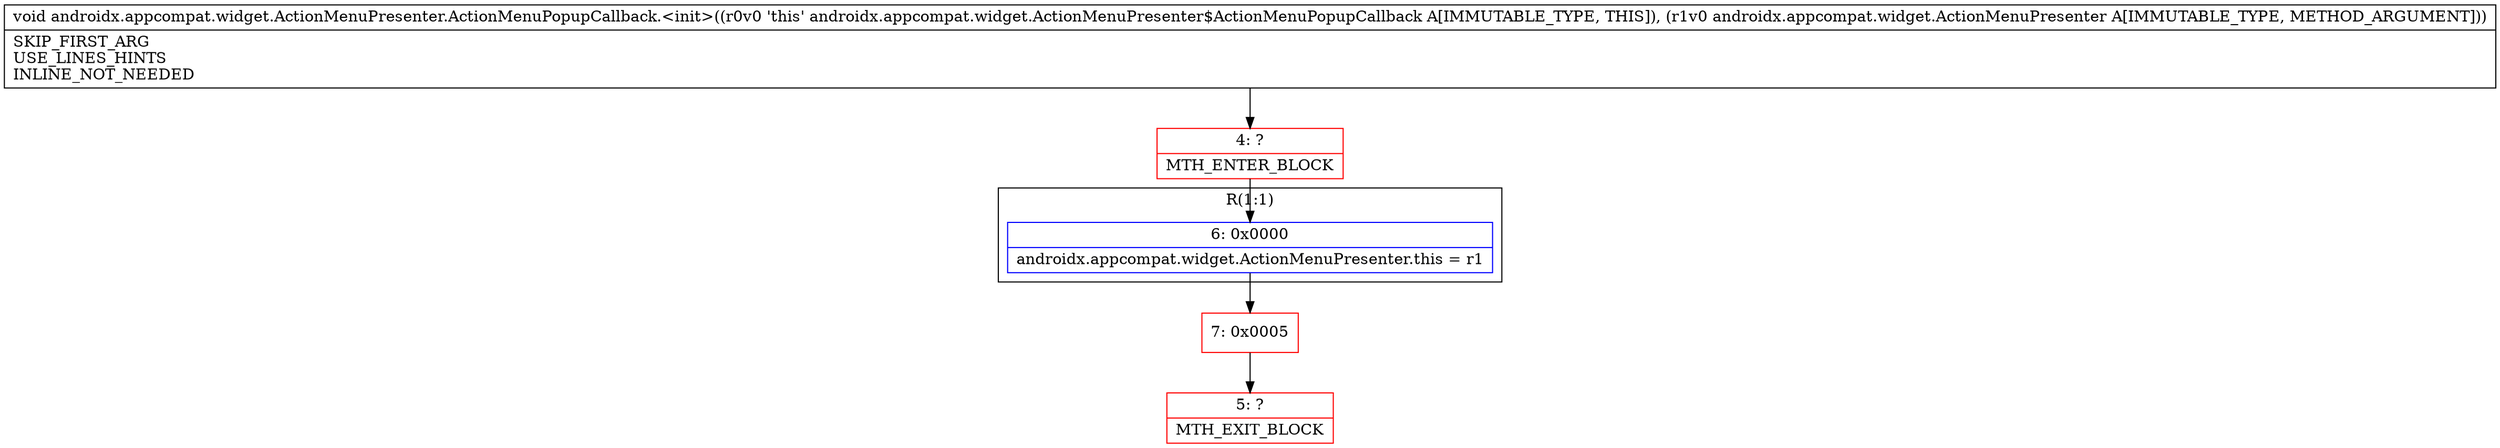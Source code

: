 digraph "CFG forandroidx.appcompat.widget.ActionMenuPresenter.ActionMenuPopupCallback.\<init\>(Landroidx\/appcompat\/widget\/ActionMenuPresenter;)V" {
subgraph cluster_Region_1947981666 {
label = "R(1:1)";
node [shape=record,color=blue];
Node_6 [shape=record,label="{6\:\ 0x0000|androidx.appcompat.widget.ActionMenuPresenter.this = r1\l}"];
}
Node_4 [shape=record,color=red,label="{4\:\ ?|MTH_ENTER_BLOCK\l}"];
Node_7 [shape=record,color=red,label="{7\:\ 0x0005}"];
Node_5 [shape=record,color=red,label="{5\:\ ?|MTH_EXIT_BLOCK\l}"];
MethodNode[shape=record,label="{void androidx.appcompat.widget.ActionMenuPresenter.ActionMenuPopupCallback.\<init\>((r0v0 'this' androidx.appcompat.widget.ActionMenuPresenter$ActionMenuPopupCallback A[IMMUTABLE_TYPE, THIS]), (r1v0 androidx.appcompat.widget.ActionMenuPresenter A[IMMUTABLE_TYPE, METHOD_ARGUMENT]))  | SKIP_FIRST_ARG\lUSE_LINES_HINTS\lINLINE_NOT_NEEDED\l}"];
MethodNode -> Node_4;Node_6 -> Node_7;
Node_4 -> Node_6;
Node_7 -> Node_5;
}

